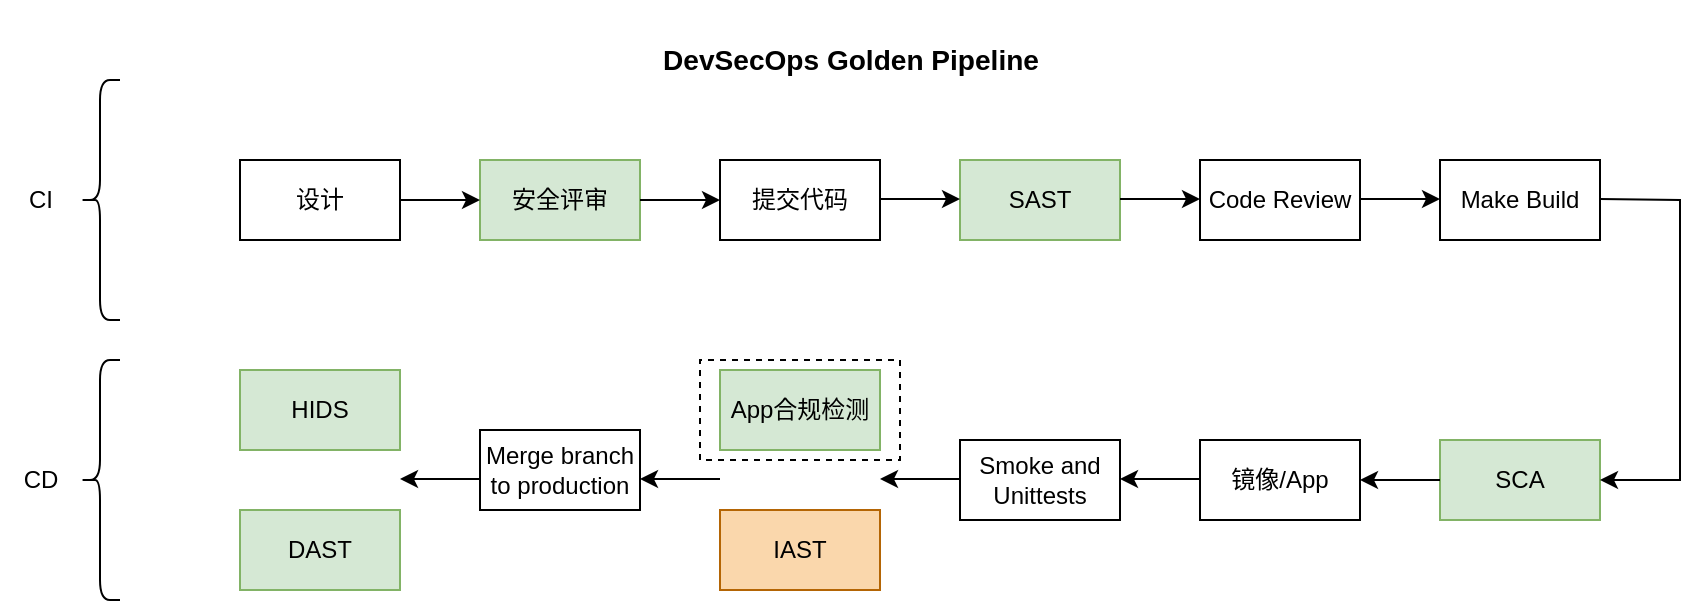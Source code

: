 <mxfile version="20.7.4" type="github">
  <diagram id="-tUx-2XOntA3NxHoDpPF" name="第 1 页">
    <mxGraphModel dx="1434" dy="764" grid="1" gridSize="10" guides="1" tooltips="1" connect="1" arrows="1" fold="1" page="1" pageScale="1" pageWidth="2339" pageHeight="3300" math="0" shadow="0">
      <root>
        <mxCell id="0" />
        <mxCell id="1" parent="0" />
        <mxCell id="jL19WNAzU7R48gSfyLo7-1" value="设计" style="rounded=0;whiteSpace=wrap;html=1;" vertex="1" parent="1">
          <mxGeometry x="120" y="160" width="80" height="40" as="geometry" />
        </mxCell>
        <mxCell id="jL19WNAzU7R48gSfyLo7-3" value="安全评审" style="rounded=0;whiteSpace=wrap;html=1;fillColor=#d5e8d4;strokeColor=#82b366;" vertex="1" parent="1">
          <mxGeometry x="240" y="160" width="80" height="40" as="geometry" />
        </mxCell>
        <mxCell id="jL19WNAzU7R48gSfyLo7-4" value="提交代码" style="rounded=0;whiteSpace=wrap;html=1;" vertex="1" parent="1">
          <mxGeometry x="360" y="160" width="80" height="40" as="geometry" />
        </mxCell>
        <mxCell id="jL19WNAzU7R48gSfyLo7-6" value="SAST" style="rounded=0;whiteSpace=wrap;html=1;fillColor=#d5e8d4;strokeColor=#82b366;" vertex="1" parent="1">
          <mxGeometry x="480" y="160" width="80" height="40" as="geometry" />
        </mxCell>
        <mxCell id="jL19WNAzU7R48gSfyLo7-7" value="Code Review" style="rounded=0;whiteSpace=wrap;html=1;" vertex="1" parent="1">
          <mxGeometry x="600" y="160" width="80" height="40" as="geometry" />
        </mxCell>
        <mxCell id="jL19WNAzU7R48gSfyLo7-8" value="Make Build" style="rounded=0;whiteSpace=wrap;html=1;" vertex="1" parent="1">
          <mxGeometry x="720" y="160" width="80" height="40" as="geometry" />
        </mxCell>
        <mxCell id="jL19WNAzU7R48gSfyLo7-9" value="SCA" style="rounded=0;whiteSpace=wrap;html=1;fillColor=#d5e8d4;strokeColor=#82b366;" vertex="1" parent="1">
          <mxGeometry x="720" y="300" width="80" height="40" as="geometry" />
        </mxCell>
        <mxCell id="jL19WNAzU7R48gSfyLo7-10" value="Smoke and Unittests" style="rounded=0;whiteSpace=wrap;html=1;" vertex="1" parent="1">
          <mxGeometry x="480" y="300" width="80" height="40" as="geometry" />
        </mxCell>
        <mxCell id="jL19WNAzU7R48gSfyLo7-11" value="IAST" style="rounded=0;whiteSpace=wrap;html=1;fillColor=#fad7ac;strokeColor=#b46504;" vertex="1" parent="1">
          <mxGeometry x="360" y="335" width="80" height="40" as="geometry" />
        </mxCell>
        <mxCell id="jL19WNAzU7R48gSfyLo7-12" value="Merge branch to production" style="rounded=0;whiteSpace=wrap;html=1;" vertex="1" parent="1">
          <mxGeometry x="240" y="295" width="80" height="40" as="geometry" />
        </mxCell>
        <mxCell id="jL19WNAzU7R48gSfyLo7-13" value="HIDS" style="rounded=0;whiteSpace=wrap;html=1;fillColor=#d5e8d4;strokeColor=#82b366;" vertex="1" parent="1">
          <mxGeometry x="120" y="265" width="80" height="40" as="geometry" />
        </mxCell>
        <mxCell id="jL19WNAzU7R48gSfyLo7-14" value="DAST" style="rounded=0;whiteSpace=wrap;html=1;fillColor=#d5e8d4;strokeColor=#82b366;" vertex="1" parent="1">
          <mxGeometry x="120" y="335" width="80" height="40" as="geometry" />
        </mxCell>
        <mxCell id="jL19WNAzU7R48gSfyLo7-17" value="" style="endArrow=classic;html=1;rounded=0;entryX=0;entryY=0.5;entryDx=0;entryDy=0;" edge="1" parent="1" target="jL19WNAzU7R48gSfyLo7-3">
          <mxGeometry width="50" height="50" relative="1" as="geometry">
            <mxPoint x="200" y="180" as="sourcePoint" />
            <mxPoint x="250" y="130" as="targetPoint" />
          </mxGeometry>
        </mxCell>
        <mxCell id="jL19WNAzU7R48gSfyLo7-18" value="" style="endArrow=classic;html=1;rounded=0;entryX=0;entryY=0.5;entryDx=0;entryDy=0;exitX=1;exitY=0.5;exitDx=0;exitDy=0;" edge="1" parent="1" source="jL19WNAzU7R48gSfyLo7-3" target="jL19WNAzU7R48gSfyLo7-4">
          <mxGeometry width="50" height="50" relative="1" as="geometry">
            <mxPoint x="340" y="180" as="sourcePoint" />
            <mxPoint x="380" y="180" as="targetPoint" />
          </mxGeometry>
        </mxCell>
        <mxCell id="jL19WNAzU7R48gSfyLo7-20" value="" style="endArrow=classic;html=1;rounded=0;entryX=0;entryY=0.5;entryDx=0;entryDy=0;" edge="1" parent="1">
          <mxGeometry width="50" height="50" relative="1" as="geometry">
            <mxPoint x="440" y="179.5" as="sourcePoint" />
            <mxPoint x="480" y="179.5" as="targetPoint" />
          </mxGeometry>
        </mxCell>
        <mxCell id="jL19WNAzU7R48gSfyLo7-21" value="" style="endArrow=classic;html=1;rounded=0;entryX=0;entryY=0.5;entryDx=0;entryDy=0;" edge="1" parent="1">
          <mxGeometry width="50" height="50" relative="1" as="geometry">
            <mxPoint x="560" y="179.5" as="sourcePoint" />
            <mxPoint x="600" y="179.5" as="targetPoint" />
          </mxGeometry>
        </mxCell>
        <mxCell id="jL19WNAzU7R48gSfyLo7-22" value="" style="endArrow=classic;html=1;rounded=0;entryX=0;entryY=0.5;entryDx=0;entryDy=0;" edge="1" parent="1">
          <mxGeometry width="50" height="50" relative="1" as="geometry">
            <mxPoint x="680" y="179.5" as="sourcePoint" />
            <mxPoint x="720" y="179.5" as="targetPoint" />
          </mxGeometry>
        </mxCell>
        <mxCell id="jL19WNAzU7R48gSfyLo7-24" value="" style="endArrow=classic;html=1;rounded=0;entryX=1;entryY=0.5;entryDx=0;entryDy=0;" edge="1" parent="1" target="jL19WNAzU7R48gSfyLo7-9">
          <mxGeometry width="50" height="50" relative="1" as="geometry">
            <mxPoint x="800" y="179.5" as="sourcePoint" />
            <mxPoint x="840" y="320" as="targetPoint" />
            <Array as="points">
              <mxPoint x="840" y="180" />
              <mxPoint x="840" y="320" />
            </Array>
          </mxGeometry>
        </mxCell>
        <mxCell id="jL19WNAzU7R48gSfyLo7-25" value="" style="endArrow=classic;html=1;rounded=0;" edge="1" parent="1">
          <mxGeometry width="50" height="50" relative="1" as="geometry">
            <mxPoint x="720" y="320" as="sourcePoint" />
            <mxPoint x="680" y="320" as="targetPoint" />
          </mxGeometry>
        </mxCell>
        <mxCell id="jL19WNAzU7R48gSfyLo7-28" value="" style="endArrow=classic;html=1;rounded=0;" edge="1" parent="1">
          <mxGeometry width="50" height="50" relative="1" as="geometry">
            <mxPoint x="480" y="319.5" as="sourcePoint" />
            <mxPoint x="440" y="319.5" as="targetPoint" />
          </mxGeometry>
        </mxCell>
        <mxCell id="jL19WNAzU7R48gSfyLo7-29" value="" style="endArrow=classic;html=1;rounded=0;" edge="1" parent="1">
          <mxGeometry width="50" height="50" relative="1" as="geometry">
            <mxPoint x="600" y="319.5" as="sourcePoint" />
            <mxPoint x="560" y="319.5" as="targetPoint" />
          </mxGeometry>
        </mxCell>
        <mxCell id="jL19WNAzU7R48gSfyLo7-30" value="" style="endArrow=classic;html=1;rounded=0;" edge="1" parent="1">
          <mxGeometry width="50" height="50" relative="1" as="geometry">
            <mxPoint x="240" y="319.5" as="sourcePoint" />
            <mxPoint x="200" y="319.5" as="targetPoint" />
          </mxGeometry>
        </mxCell>
        <mxCell id="jL19WNAzU7R48gSfyLo7-31" value="" style="shape=curlyBracket;whiteSpace=wrap;html=1;rounded=1;labelPosition=left;verticalLabelPosition=middle;align=right;verticalAlign=middle;" vertex="1" parent="1">
          <mxGeometry x="40" y="120" width="20" height="120" as="geometry" />
        </mxCell>
        <mxCell id="jL19WNAzU7R48gSfyLo7-32" value="" style="shape=curlyBracket;whiteSpace=wrap;html=1;rounded=1;labelPosition=left;verticalLabelPosition=middle;align=right;verticalAlign=middle;" vertex="1" parent="1">
          <mxGeometry x="40" y="260" width="20" height="120" as="geometry" />
        </mxCell>
        <mxCell id="jL19WNAzU7R48gSfyLo7-33" value="CI" style="text;html=1;align=center;verticalAlign=middle;resizable=0;points=[];autosize=1;strokeColor=none;fillColor=none;" vertex="1" parent="1">
          <mxGeometry y="165" width="40" height="30" as="geometry" />
        </mxCell>
        <mxCell id="jL19WNAzU7R48gSfyLo7-34" value="CD" style="text;html=1;align=center;verticalAlign=middle;resizable=0;points=[];autosize=1;strokeColor=none;fillColor=none;" vertex="1" parent="1">
          <mxGeometry y="305" width="40" height="30" as="geometry" />
        </mxCell>
        <mxCell id="jL19WNAzU7R48gSfyLo7-35" value="&lt;h3&gt;DevSecOps Golden Pipeline&lt;/h3&gt;" style="text;html=1;align=center;verticalAlign=middle;resizable=0;points=[];autosize=1;strokeColor=none;fillColor=none;" vertex="1" parent="1">
          <mxGeometry x="320" y="80" width="210" height="60" as="geometry" />
        </mxCell>
        <mxCell id="jL19WNAzU7R48gSfyLo7-36" value="镜像/App" style="rounded=0;whiteSpace=wrap;html=1;" vertex="1" parent="1">
          <mxGeometry x="600" y="300" width="80" height="40" as="geometry" />
        </mxCell>
        <mxCell id="jL19WNAzU7R48gSfyLo7-37" value="App合规检测" style="rounded=0;whiteSpace=wrap;html=1;fillColor=#d5e8d4;strokeColor=#82b366;" vertex="1" parent="1">
          <mxGeometry x="360" y="265" width="80" height="40" as="geometry" />
        </mxCell>
        <mxCell id="jL19WNAzU7R48gSfyLo7-38" value="" style="endArrow=none;dashed=1;html=1;rounded=0;" edge="1" parent="1">
          <mxGeometry width="50" height="50" relative="1" as="geometry">
            <mxPoint x="350" y="310" as="sourcePoint" />
            <mxPoint x="350" y="310" as="targetPoint" />
            <Array as="points">
              <mxPoint x="350" y="260" />
              <mxPoint x="450" y="260" />
              <mxPoint x="450" y="310" />
            </Array>
          </mxGeometry>
        </mxCell>
        <mxCell id="jL19WNAzU7R48gSfyLo7-39" value="" style="endArrow=classic;html=1;rounded=0;" edge="1" parent="1">
          <mxGeometry width="50" height="50" relative="1" as="geometry">
            <mxPoint x="360" y="319.5" as="sourcePoint" />
            <mxPoint x="320" y="319.5" as="targetPoint" />
          </mxGeometry>
        </mxCell>
      </root>
    </mxGraphModel>
  </diagram>
</mxfile>
